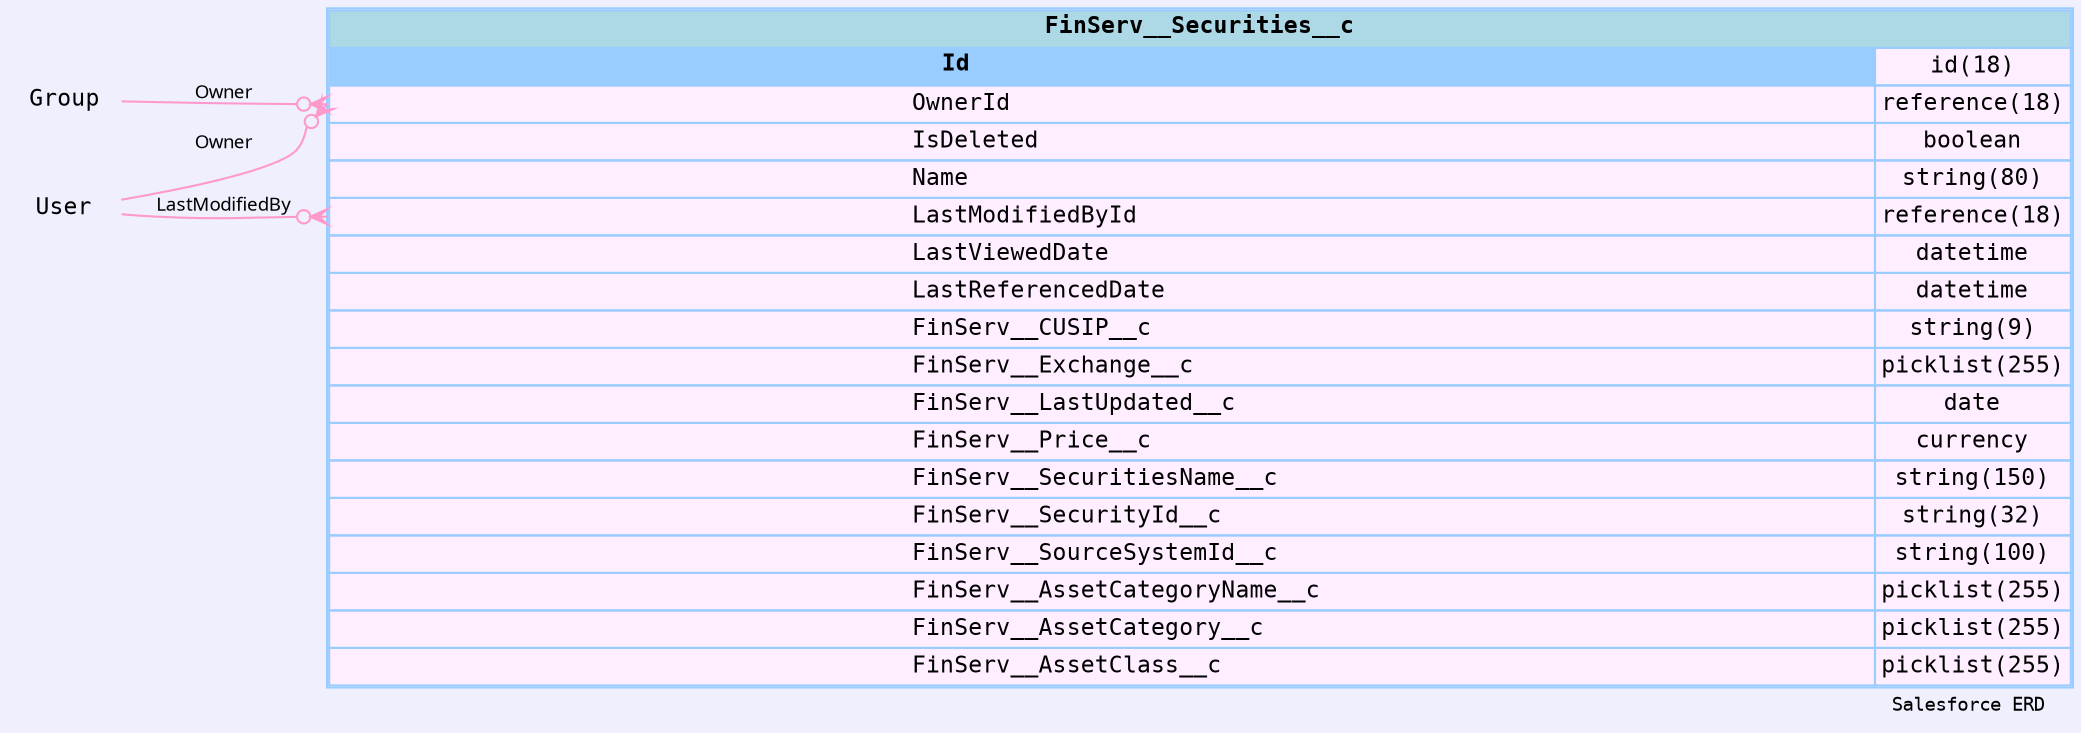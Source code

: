 
        digraph "Salesforce+ ERD" {  
            graph [  
              rankdir="RL"  
              bgcolor="#efeffd"  
              label="Salesforce ERD "  
              labeljust="r"  
              nodesep="0.18"  
              ranksep="0.46"        
              fontname="Courier"  
              fontsize="9"  
            ];  
            node [  
              fontname="Courier"  
              fontsize="11"  
              shape="plaintext"  
              color="#99ccff"  
            ];  
            edge [ arrowsize="0.8"   ];
        
            FinServ__Securities__c [shape=none, margin=0, label=<
                <table border="1" cellborder="1" cellspacing="0" bgcolor="#ffeeff" >   
                  <tr><td colspan="3" bgcolor="lightblue"><b>FinServ__Securities__c</b></td></tr>
             <tr>
                                        <td  bgcolor="#99ccff" port="Id" align="left">
                                           <b>Id</b>
                                        </td><td>id(18)</td></tr> <tr>
                                         <td port="OwnerId" align="left">
                                         OwnerId
                                       </td><td>reference(18)</td></tr> <tr>
                                         <td port="IsDeleted" align="left">
                                         IsDeleted
                                       </td><td>boolean</td></tr> <tr>
                                         <td port="Name" align="left">
                                         Name
                                       </td><td>string(80)</td></tr> <tr>
                                         <td port="LastModifiedById" align="left">
                                         LastModifiedById
                                       </td><td>reference(18)</td></tr> <tr>
                                         <td port="LastViewedDate" align="left">
                                         LastViewedDate
                                       </td><td>datetime</td></tr> <tr>
                                         <td port="LastReferencedDate" align="left">
                                         LastReferencedDate
                                       </td><td>datetime</td></tr> <tr>
                                         <td port="FinServ__CUSIP__c" align="left">
                                         FinServ__CUSIP__c
                                       </td><td>string(9)</td></tr> <tr>
                                         <td port="FinServ__Exchange__c" align="left">
                                         FinServ__Exchange__c
                                       </td><td>picklist(255)</td></tr> <tr>
                                         <td port="FinServ__LastUpdated__c" align="left">
                                         FinServ__LastUpdated__c
                                       </td><td>date</td></tr> <tr>
                                         <td port="FinServ__Price__c" align="left">
                                         FinServ__Price__c
                                       </td><td>currency</td></tr> <tr>
                                         <td port="FinServ__SecuritiesName__c" align="left">
                                         FinServ__SecuritiesName__c
                                       </td><td>string(150)</td></tr> <tr>
                                         <td port="FinServ__SecurityId__c" align="left">
                                         FinServ__SecurityId__c
                                       </td><td>string(32)</td></tr> <tr>
                                         <td port="FinServ__SourceSystemId__c" align="left">
                                         FinServ__SourceSystemId__c
                                       </td><td>string(100)</td></tr> <tr>
                                         <td port="FinServ__AssetCategoryName__c" align="left">
                                         FinServ__AssetCategoryName__c
                                       </td><td>picklist(255)</td></tr> <tr>
                                         <td port="FinServ__AssetCategory__c" align="left">
                                         FinServ__AssetCategory__c
                                       </td><td>picklist(255)</td></tr> <tr>
                                         <td port="FinServ__AssetClass__c" align="left">
                                         FinServ__AssetClass__c
                                       </td><td>picklist(255)</td></tr>            
                </table>
                >
                  URL="#"
                  tooltip=" FinServ__Securities__c "
                ];
            
                            "FinServ__Securities__c" : "OwnerId": w -> 
                                  "Group" : "Id" 
                                           : e 
                                          [arrowhead=none 
                                           dir=back 
                                           arrowtail=crowodot 
                                           color="#ff99cc"
                                           label="Owner"
                                           fontname="Monaco"
                                           fontsize="9"
                                          ];
                      
                            "FinServ__Securities__c" : "OwnerId": w -> 
                                  "User" : "Id" 
                                           : e 
                                          [arrowhead=none 
                                           dir=back 
                                           arrowtail=crowodot 
                                           color="#ff99cc"
                                           label="Owner"
                                           fontname="Monaco"
                                           fontsize="9"
                                          ];
                      
                            "FinServ__Securities__c" : "LastModifiedById": w -> 
                                  "User" : "Id" 
                                           : e 
                                          [arrowhead=none 
                                           dir=back 
                                           arrowtail=crowodot 
                                           color="#ff99cc"
                                           label="LastModifiedBy"
                                           fontname="Monaco"
                                           fontsize="9"
                                          ];
                      }